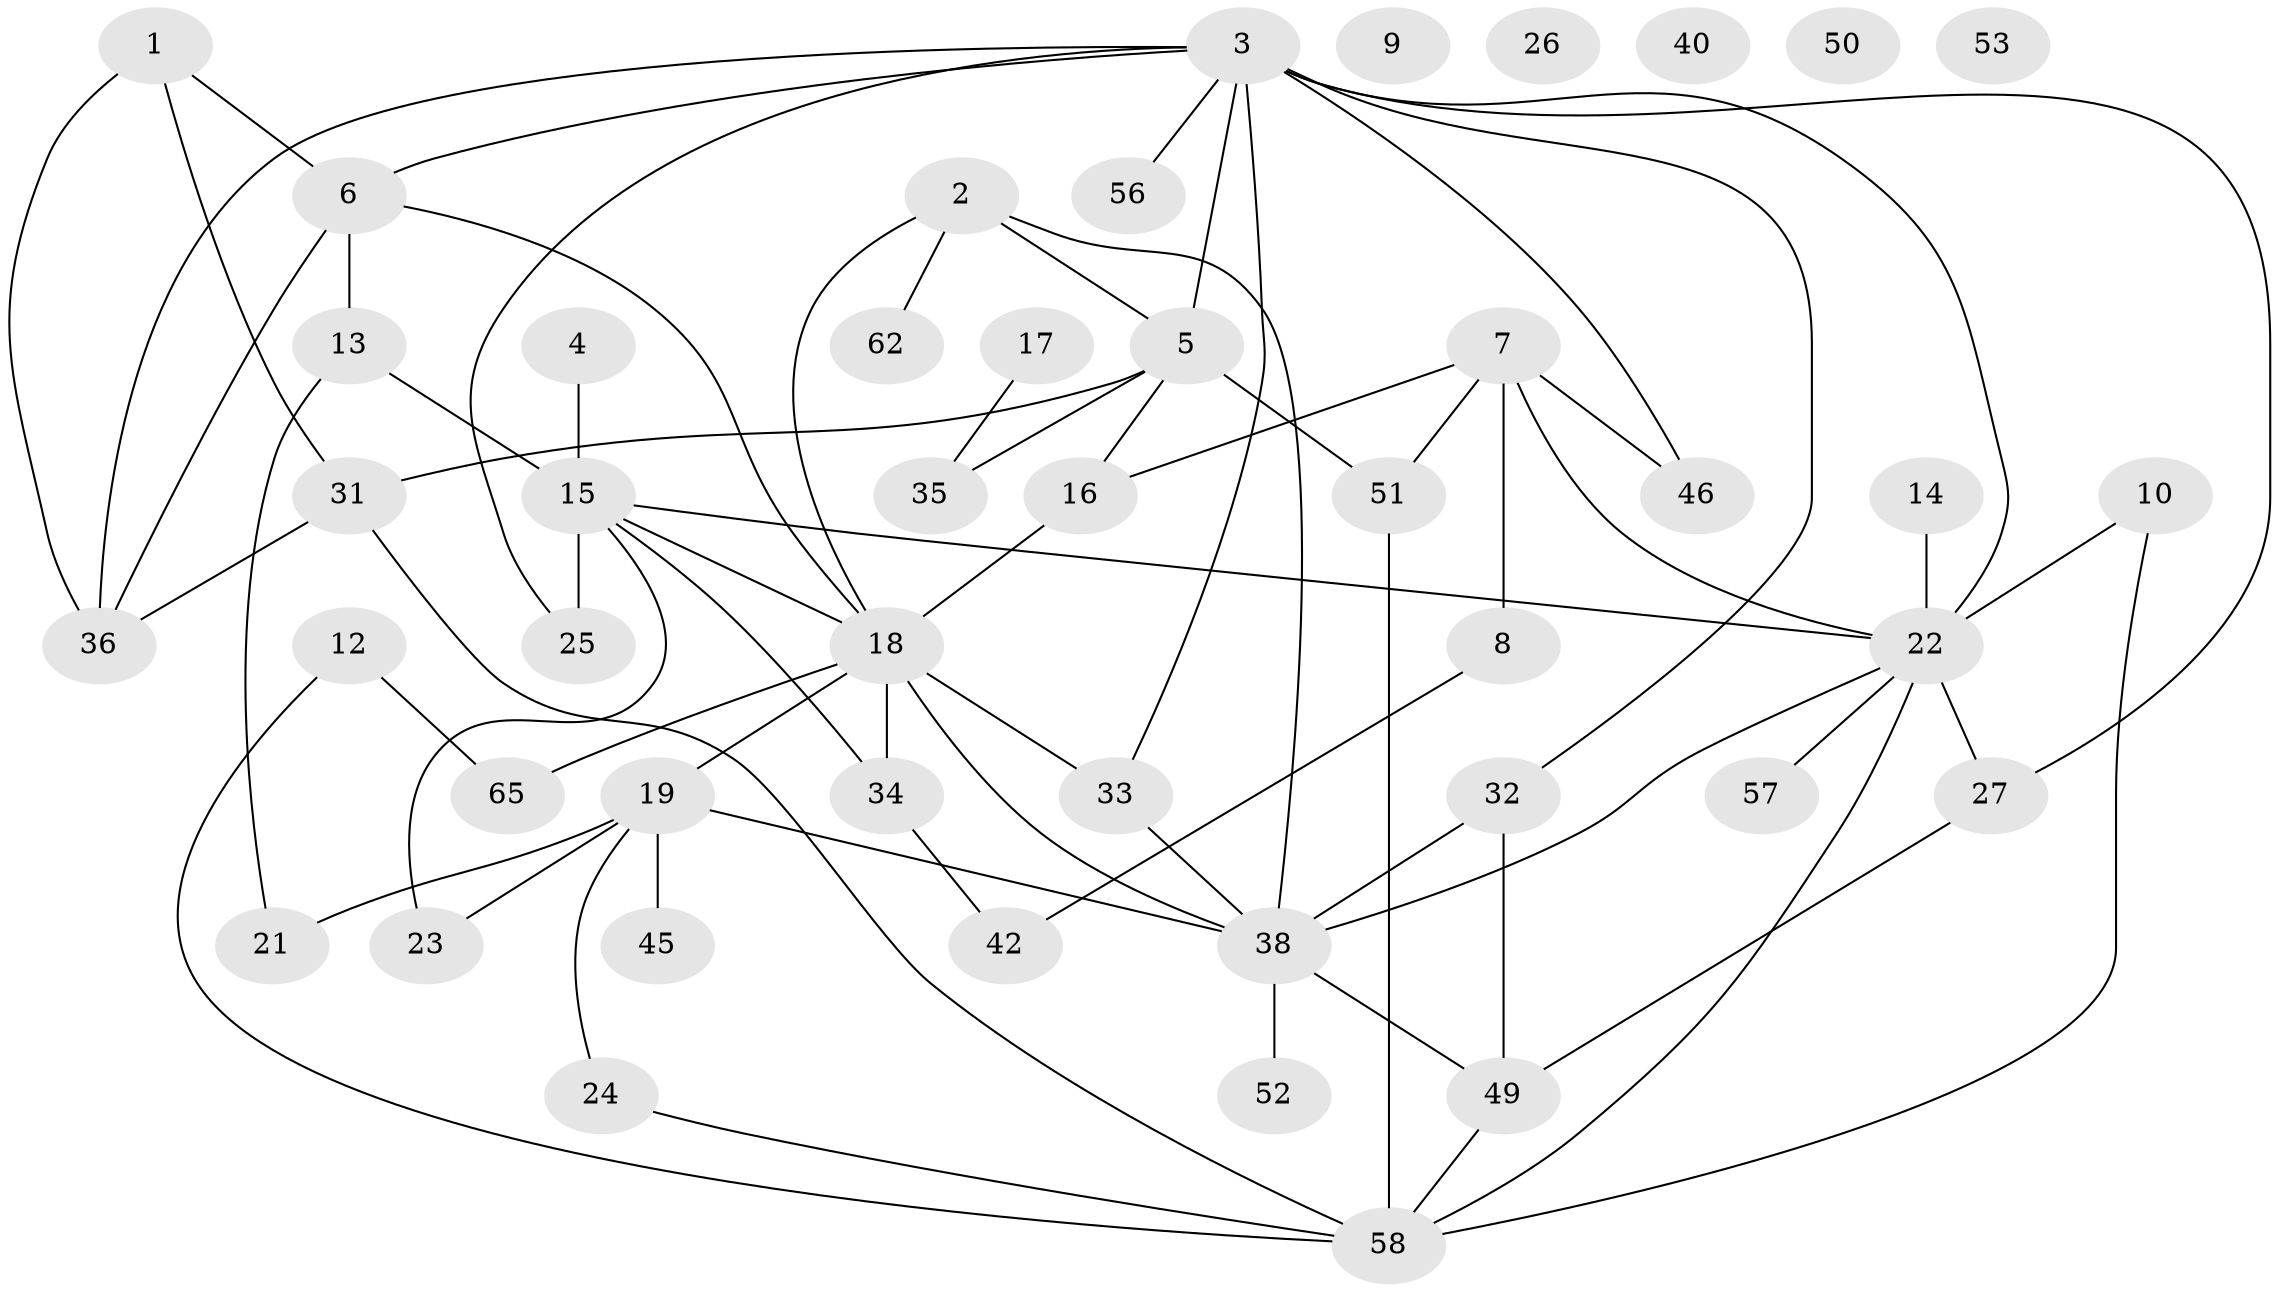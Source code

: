 // original degree distribution, {2: 0.26153846153846155, 4: 0.09230769230769231, 7: 0.046153846153846156, 1: 0.13846153846153847, 5: 0.06153846153846154, 3: 0.27692307692307694, 0: 0.07692307692307693, 8: 0.015384615384615385, 6: 0.03076923076923077}
// Generated by graph-tools (version 1.1) at 2025/41/03/06/25 10:41:21]
// undirected, 46 vertices, 71 edges
graph export_dot {
graph [start="1"]
  node [color=gray90,style=filled];
  1 [super="+28"];
  2;
  3 [super="+55"];
  4;
  5 [super="+11"];
  6 [super="+64"];
  7 [super="+61"];
  8 [super="+43"];
  9;
  10;
  12;
  13 [super="+20"];
  14 [super="+41"];
  15 [super="+37"];
  16;
  17;
  18 [super="+30"];
  19 [super="+48"];
  21;
  22 [super="+44"];
  23;
  24;
  25;
  26;
  27 [super="+29"];
  31;
  32;
  33;
  34 [super="+47"];
  35;
  36 [super="+39"];
  38 [super="+59"];
  40;
  42 [super="+60"];
  45;
  46;
  49 [super="+54"];
  50;
  51;
  52;
  53;
  56;
  57;
  58 [super="+63"];
  62;
  65;
  1 -- 31;
  1 -- 36;
  1 -- 6;
  2 -- 5;
  2 -- 38;
  2 -- 62;
  2 -- 18;
  3 -- 22;
  3 -- 25 [weight=2];
  3 -- 27;
  3 -- 56;
  3 -- 32;
  3 -- 33;
  3 -- 5;
  3 -- 46;
  3 -- 6;
  3 -- 36;
  4 -- 15;
  5 -- 16;
  5 -- 35;
  5 -- 51;
  5 -- 31;
  6 -- 18;
  6 -- 13;
  6 -- 36;
  7 -- 8;
  7 -- 22;
  7 -- 51;
  7 -- 16;
  7 -- 46;
  8 -- 42;
  10 -- 22;
  10 -- 58;
  12 -- 65;
  12 -- 58;
  13 -- 21;
  13 -- 15;
  14 -- 22;
  15 -- 34;
  15 -- 18;
  15 -- 22;
  15 -- 23;
  15 -- 25;
  16 -- 18;
  17 -- 35;
  18 -- 33;
  18 -- 38;
  18 -- 65;
  18 -- 19;
  18 -- 34;
  19 -- 21;
  19 -- 24;
  19 -- 45;
  19 -- 38;
  19 -- 23;
  22 -- 58;
  22 -- 38;
  22 -- 57;
  22 -- 27;
  24 -- 58;
  27 -- 49;
  31 -- 36;
  31 -- 58;
  32 -- 49;
  32 -- 38;
  33 -- 38;
  34 -- 42;
  38 -- 49;
  38 -- 52;
  49 -- 58;
  51 -- 58;
}
